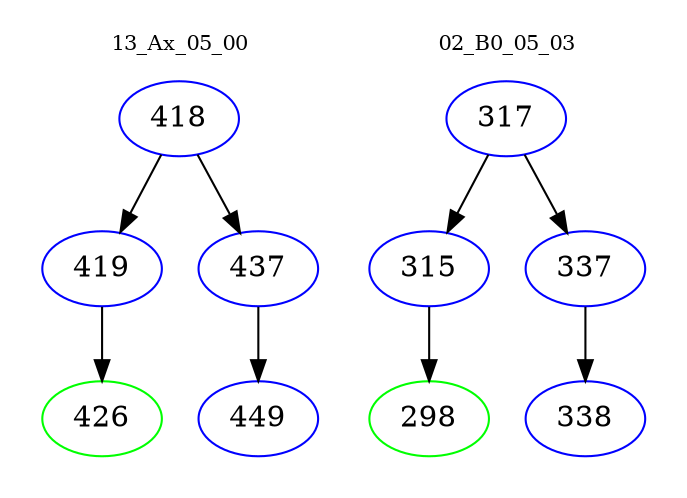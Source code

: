 digraph{
subgraph cluster_0 {
color = white
label = "13_Ax_05_00";
fontsize=10;
T0_418 [label="418", color="blue"]
T0_418 -> T0_419 [color="black"]
T0_419 [label="419", color="blue"]
T0_419 -> T0_426 [color="black"]
T0_426 [label="426", color="green"]
T0_418 -> T0_437 [color="black"]
T0_437 [label="437", color="blue"]
T0_437 -> T0_449 [color="black"]
T0_449 [label="449", color="blue"]
}
subgraph cluster_1 {
color = white
label = "02_B0_05_03";
fontsize=10;
T1_317 [label="317", color="blue"]
T1_317 -> T1_315 [color="black"]
T1_315 [label="315", color="blue"]
T1_315 -> T1_298 [color="black"]
T1_298 [label="298", color="green"]
T1_317 -> T1_337 [color="black"]
T1_337 [label="337", color="blue"]
T1_337 -> T1_338 [color="black"]
T1_338 [label="338", color="blue"]
}
}
